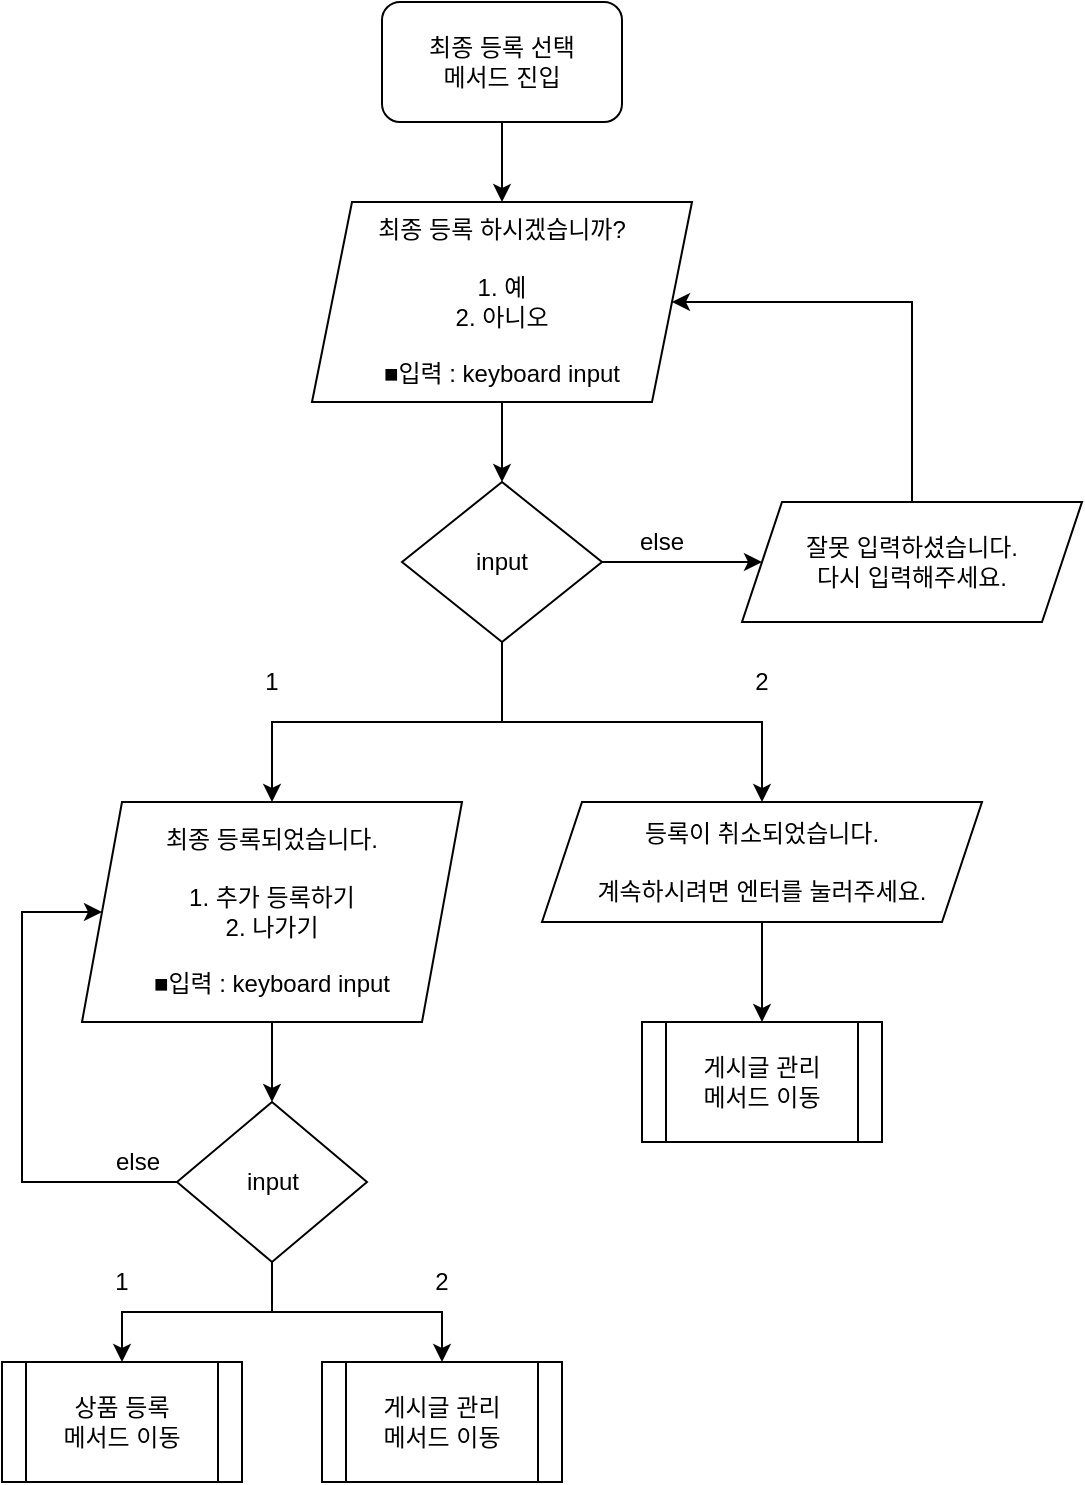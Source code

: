 <mxfile version="13.9.8" type="google"><diagram id="C5RBs43oDa-KdzZeNtuy" name="Page-1"><mxGraphModel dx="700" dy="752" grid="1" gridSize="10" guides="1" tooltips="1" connect="1" arrows="1" fold="1" page="1" pageScale="1" pageWidth="827" pageHeight="1169" math="0" shadow="0"><root><mxCell id="WIyWlLk6GJQsqaUBKTNV-0"/><mxCell id="WIyWlLk6GJQsqaUBKTNV-1" parent="WIyWlLk6GJQsqaUBKTNV-0"/><mxCell id="lia2R5Seo42p2U5kBTu6-2" value="" style="edgeStyle=orthogonalEdgeStyle;rounded=0;orthogonalLoop=1;jettySize=auto;html=1;" edge="1" parent="WIyWlLk6GJQsqaUBKTNV-1" source="lia2R5Seo42p2U5kBTu6-0" target="lia2R5Seo42p2U5kBTu6-1"><mxGeometry relative="1" as="geometry"/></mxCell><mxCell id="lia2R5Seo42p2U5kBTu6-0" value="최종 등록 선택&lt;br&gt;메서드 진입" style="rounded=1;whiteSpace=wrap;html=1;" vertex="1" parent="WIyWlLk6GJQsqaUBKTNV-1"><mxGeometry x="190" y="40" width="120" height="60" as="geometry"/></mxCell><mxCell id="lia2R5Seo42p2U5kBTu6-4" value="" style="edgeStyle=orthogonalEdgeStyle;rounded=0;orthogonalLoop=1;jettySize=auto;html=1;" edge="1" parent="WIyWlLk6GJQsqaUBKTNV-1" source="lia2R5Seo42p2U5kBTu6-1" target="lia2R5Seo42p2U5kBTu6-3"><mxGeometry relative="1" as="geometry"/></mxCell><mxCell id="lia2R5Seo42p2U5kBTu6-1" value="최종 등록 하시겠습니까?&lt;br&gt;&lt;br&gt;1. 예&lt;br&gt;2. 아니오&lt;br&gt;&lt;br&gt;■입력 : keyboard input" style="shape=parallelogram;perimeter=parallelogramPerimeter;whiteSpace=wrap;html=1;fixedSize=1;rounded=1;arcSize=0;" vertex="1" parent="WIyWlLk6GJQsqaUBKTNV-1"><mxGeometry x="155" y="140" width="190" height="100" as="geometry"/></mxCell><mxCell id="lia2R5Seo42p2U5kBTu6-6" value="" style="edgeStyle=orthogonalEdgeStyle;rounded=0;orthogonalLoop=1;jettySize=auto;html=1;" edge="1" parent="WIyWlLk6GJQsqaUBKTNV-1" source="lia2R5Seo42p2U5kBTu6-3" target="lia2R5Seo42p2U5kBTu6-5"><mxGeometry relative="1" as="geometry"/></mxCell><mxCell id="lia2R5Seo42p2U5kBTu6-13" style="edgeStyle=orthogonalEdgeStyle;rounded=0;orthogonalLoop=1;jettySize=auto;html=1;exitX=0.5;exitY=1;exitDx=0;exitDy=0;" edge="1" parent="WIyWlLk6GJQsqaUBKTNV-1" source="lia2R5Seo42p2U5kBTu6-3" target="lia2R5Seo42p2U5kBTu6-11"><mxGeometry relative="1" as="geometry"/></mxCell><mxCell id="lia2R5Seo42p2U5kBTu6-14" style="edgeStyle=orthogonalEdgeStyle;rounded=0;orthogonalLoop=1;jettySize=auto;html=1;exitX=0.5;exitY=1;exitDx=0;exitDy=0;" edge="1" parent="WIyWlLk6GJQsqaUBKTNV-1" source="lia2R5Seo42p2U5kBTu6-3" target="lia2R5Seo42p2U5kBTu6-9"><mxGeometry relative="1" as="geometry"/></mxCell><mxCell id="lia2R5Seo42p2U5kBTu6-3" value="input" style="rhombus;whiteSpace=wrap;html=1;rounded=1;arcSize=0;" vertex="1" parent="WIyWlLk6GJQsqaUBKTNV-1"><mxGeometry x="200" y="280" width="100" height="80" as="geometry"/></mxCell><mxCell id="lia2R5Seo42p2U5kBTu6-7" style="edgeStyle=orthogonalEdgeStyle;rounded=0;orthogonalLoop=1;jettySize=auto;html=1;exitX=0.5;exitY=0;exitDx=0;exitDy=0;entryX=1;entryY=0.5;entryDx=0;entryDy=0;" edge="1" parent="WIyWlLk6GJQsqaUBKTNV-1" source="lia2R5Seo42p2U5kBTu6-5" target="lia2R5Seo42p2U5kBTu6-1"><mxGeometry relative="1" as="geometry"><Array as="points"><mxPoint x="455" y="190"/></Array></mxGeometry></mxCell><mxCell id="lia2R5Seo42p2U5kBTu6-5" value="잘못 입력하셨습니다.&lt;br&gt;다시 입력해주세요." style="shape=parallelogram;perimeter=parallelogramPerimeter;whiteSpace=wrap;html=1;fixedSize=1;rounded=1;arcSize=0;" vertex="1" parent="WIyWlLk6GJQsqaUBKTNV-1"><mxGeometry x="370" y="290" width="170" height="60" as="geometry"/></mxCell><mxCell id="lia2R5Seo42p2U5kBTu6-8" value="else" style="text;html=1;strokeColor=none;fillColor=none;align=center;verticalAlign=middle;whiteSpace=wrap;rounded=0;" vertex="1" parent="WIyWlLk6GJQsqaUBKTNV-1"><mxGeometry x="310" y="300" width="40" height="20" as="geometry"/></mxCell><mxCell id="lia2R5Seo42p2U5kBTu6-18" value="" style="edgeStyle=orthogonalEdgeStyle;rounded=0;orthogonalLoop=1;jettySize=auto;html=1;" edge="1" parent="WIyWlLk6GJQsqaUBKTNV-1" source="lia2R5Seo42p2U5kBTu6-9" target="lia2R5Seo42p2U5kBTu6-17"><mxGeometry relative="1" as="geometry"/></mxCell><mxCell id="lia2R5Seo42p2U5kBTu6-9" value="최종 등록되었습니다.&lt;br&gt;&lt;br&gt;1. 추가 등록하기&lt;br&gt;2. 나가기&lt;br&gt;&lt;br&gt;■입력 : keyboard input" style="shape=parallelogram;perimeter=parallelogramPerimeter;whiteSpace=wrap;html=1;fixedSize=1;" vertex="1" parent="WIyWlLk6GJQsqaUBKTNV-1"><mxGeometry x="40" y="440" width="190" height="110" as="geometry"/></mxCell><mxCell id="lia2R5Seo42p2U5kBTu6-10" value="게시글 관리&lt;br&gt;메서드 이동" style="shape=process;whiteSpace=wrap;html=1;backgroundOutline=1;" vertex="1" parent="WIyWlLk6GJQsqaUBKTNV-1"><mxGeometry x="320" y="550" width="120" height="60" as="geometry"/></mxCell><mxCell id="lia2R5Seo42p2U5kBTu6-12" value="" style="edgeStyle=orthogonalEdgeStyle;rounded=0;orthogonalLoop=1;jettySize=auto;html=1;" edge="1" parent="WIyWlLk6GJQsqaUBKTNV-1" source="lia2R5Seo42p2U5kBTu6-11" target="lia2R5Seo42p2U5kBTu6-10"><mxGeometry relative="1" as="geometry"/></mxCell><mxCell id="lia2R5Seo42p2U5kBTu6-11" value="등록이 취소되었습니다.&lt;br&gt;&lt;br&gt;계속하시려면 엔터를 눌러주세요." style="shape=parallelogram;perimeter=parallelogramPerimeter;whiteSpace=wrap;html=1;fixedSize=1;" vertex="1" parent="WIyWlLk6GJQsqaUBKTNV-1"><mxGeometry x="270" y="440" width="220" height="60" as="geometry"/></mxCell><mxCell id="lia2R5Seo42p2U5kBTu6-15" value="1" style="text;html=1;strokeColor=none;fillColor=none;align=center;verticalAlign=middle;whiteSpace=wrap;rounded=0;" vertex="1" parent="WIyWlLk6GJQsqaUBKTNV-1"><mxGeometry x="115" y="370" width="40" height="20" as="geometry"/></mxCell><mxCell id="lia2R5Seo42p2U5kBTu6-16" value="2" style="text;html=1;strokeColor=none;fillColor=none;align=center;verticalAlign=middle;whiteSpace=wrap;rounded=0;" vertex="1" parent="WIyWlLk6GJQsqaUBKTNV-1"><mxGeometry x="360" y="370" width="40" height="20" as="geometry"/></mxCell><mxCell id="lia2R5Seo42p2U5kBTu6-22" style="edgeStyle=orthogonalEdgeStyle;rounded=0;orthogonalLoop=1;jettySize=auto;html=1;exitX=0.5;exitY=1;exitDx=0;exitDy=0;" edge="1" parent="WIyWlLk6GJQsqaUBKTNV-1" source="lia2R5Seo42p2U5kBTu6-17" target="lia2R5Seo42p2U5kBTu6-19"><mxGeometry relative="1" as="geometry"/></mxCell><mxCell id="lia2R5Seo42p2U5kBTu6-23" style="edgeStyle=orthogonalEdgeStyle;rounded=0;orthogonalLoop=1;jettySize=auto;html=1;exitX=0.5;exitY=1;exitDx=0;exitDy=0;" edge="1" parent="WIyWlLk6GJQsqaUBKTNV-1" source="lia2R5Seo42p2U5kBTu6-17" target="lia2R5Seo42p2U5kBTu6-21"><mxGeometry relative="1" as="geometry"/></mxCell><mxCell id="lia2R5Seo42p2U5kBTu6-24" style="edgeStyle=orthogonalEdgeStyle;rounded=0;orthogonalLoop=1;jettySize=auto;html=1;exitX=0;exitY=0.5;exitDx=0;exitDy=0;entryX=0;entryY=0.5;entryDx=0;entryDy=0;" edge="1" parent="WIyWlLk6GJQsqaUBKTNV-1" source="lia2R5Seo42p2U5kBTu6-17" target="lia2R5Seo42p2U5kBTu6-9"><mxGeometry relative="1" as="geometry"><Array as="points"><mxPoint x="10" y="630"/><mxPoint x="10" y="495"/></Array></mxGeometry></mxCell><mxCell id="lia2R5Seo42p2U5kBTu6-17" value="input" style="rhombus;whiteSpace=wrap;html=1;" vertex="1" parent="WIyWlLk6GJQsqaUBKTNV-1"><mxGeometry x="87.5" y="590" width="95" height="80" as="geometry"/></mxCell><mxCell id="lia2R5Seo42p2U5kBTu6-19" value="상품 등록&lt;br&gt;메서드 이동" style="shape=process;whiteSpace=wrap;html=1;backgroundOutline=1;" vertex="1" parent="WIyWlLk6GJQsqaUBKTNV-1"><mxGeometry y="720" width="120" height="60" as="geometry"/></mxCell><mxCell id="lia2R5Seo42p2U5kBTu6-21" value="게시글 관리&lt;br&gt;메서드 이동" style="shape=process;whiteSpace=wrap;html=1;backgroundOutline=1;" vertex="1" parent="WIyWlLk6GJQsqaUBKTNV-1"><mxGeometry x="160" y="720" width="120" height="60" as="geometry"/></mxCell><mxCell id="lia2R5Seo42p2U5kBTu6-25" value="else" style="text;html=1;strokeColor=none;fillColor=none;align=center;verticalAlign=middle;whiteSpace=wrap;rounded=0;" vertex="1" parent="WIyWlLk6GJQsqaUBKTNV-1"><mxGeometry x="48" y="610" width="40" height="20" as="geometry"/></mxCell><mxCell id="lia2R5Seo42p2U5kBTu6-26" value="1" style="text;html=1;strokeColor=none;fillColor=none;align=center;verticalAlign=middle;whiteSpace=wrap;rounded=0;" vertex="1" parent="WIyWlLk6GJQsqaUBKTNV-1"><mxGeometry x="40" y="670" width="40" height="20" as="geometry"/></mxCell><mxCell id="lia2R5Seo42p2U5kBTu6-27" value="2" style="text;html=1;strokeColor=none;fillColor=none;align=center;verticalAlign=middle;whiteSpace=wrap;rounded=0;" vertex="1" parent="WIyWlLk6GJQsqaUBKTNV-1"><mxGeometry x="200" y="670" width="40" height="20" as="geometry"/></mxCell></root></mxGraphModel></diagram></mxfile>